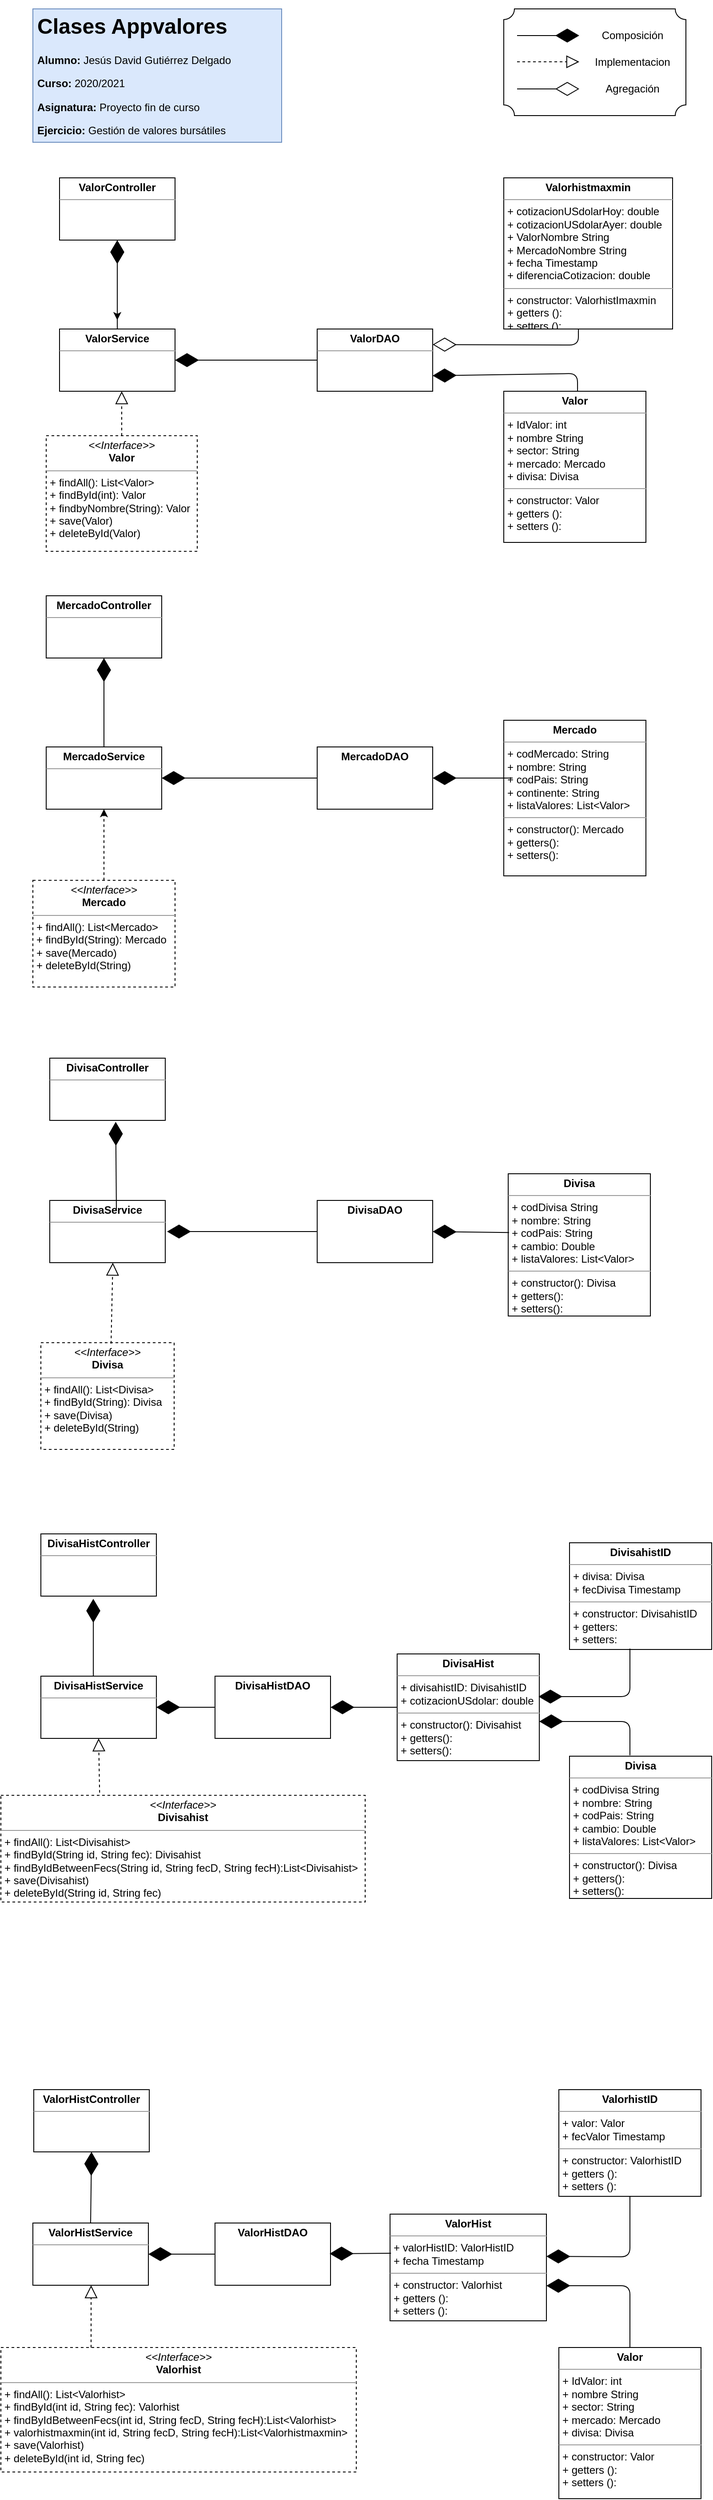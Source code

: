 <mxfile version="14.6.13" type="device"><diagram id="M0HhL15EOe84fmGE7f97" name="Page-1"><mxGraphModel dx="1022" dy="550" grid="1" gridSize="10" guides="1" tooltips="1" connect="1" arrows="1" fold="1" page="1" pageScale="1" pageWidth="827" pageHeight="1169" math="0" shadow="0"><root><mxCell id="0"/><mxCell id="1" parent="0"/><mxCell id="D5wOQQXLZJchXX-Ra0Hc-1" value="&lt;h1&gt;Clases Appvalores&lt;/h1&gt;&lt;p&gt;&lt;b&gt;Alumno:&lt;/b&gt;&amp;nbsp;Jesús David Gutiérrez Delgado&lt;/p&gt;&lt;p&gt;&lt;b&gt;Curso:&amp;nbsp;&lt;/b&gt;2020/2021&lt;/p&gt;&lt;p&gt;&lt;b&gt;Asignatura:&lt;/b&gt;&amp;nbsp;Proyecto fin de curso&lt;/p&gt;&lt;p&gt;&lt;b&gt;Ejercicio:&lt;/b&gt;&amp;nbsp;Gestión de valores bursátiles&lt;br&gt;&lt;br&gt;&lt;/p&gt;" style="text;html=1;strokeColor=#6c8ebf;fillColor=#dae8fc;spacing=5;spacingTop=-20;whiteSpace=wrap;overflow=hidden;rounded=0;" parent="1" vertex="1"><mxGeometry x="50" y="40" width="280" height="150" as="geometry"/></mxCell><mxCell id="ja9i50WxrOEUuoVvhRzQ-2" value="&lt;p style=&quot;margin: 0px ; margin-top: 4px ; text-align: center&quot;&gt;&lt;i&gt;&amp;lt;&amp;lt;Interface&amp;gt;&amp;gt;&lt;/i&gt;&lt;br&gt;&lt;b&gt;Valor&lt;/b&gt;&lt;/p&gt;&lt;hr size=&quot;1&quot;&gt;&lt;p style=&quot;margin: 0px ; margin-left: 4px&quot;&gt;+ findAll(): List&amp;lt;Valor&amp;gt;&lt;br&gt;+ findById(int): Valor&lt;/p&gt;&lt;p style=&quot;margin: 0px ; margin-left: 4px&quot;&gt;+ findbyNombre(String): Valor&lt;/p&gt;&lt;p style=&quot;margin: 0px ; margin-left: 4px&quot;&gt;+ save(Valor)&lt;/p&gt;&lt;p style=&quot;margin: 0px ; margin-left: 4px&quot;&gt;+ deleteById(Valor)&lt;/p&gt;" style="verticalAlign=top;align=left;overflow=fill;fontSize=12;fontFamily=Helvetica;html=1;dashed=1;" parent="1" vertex="1"><mxGeometry x="65" y="520" width="170" height="130" as="geometry"/></mxCell><mxCell id="iULtR8oTs9GMMmBrVRzX-1" value="&lt;p style=&quot;margin: 0px ; margin-top: 4px ; text-align: center&quot;&gt;&lt;b&gt;Valor&lt;/b&gt;&lt;/p&gt;&lt;hr size=&quot;1&quot;&gt;&lt;p style=&quot;margin: 0px ; margin-left: 4px&quot;&gt;+ IdValor: int&lt;/p&gt;&lt;p style=&quot;margin: 0px ; margin-left: 4px&quot;&gt;+ nombre String&lt;br&gt;&lt;/p&gt;&lt;p style=&quot;margin: 0px ; margin-left: 4px&quot;&gt;+ sector: String&lt;br&gt;&lt;/p&gt;&lt;p style=&quot;margin: 0px ; margin-left: 4px&quot;&gt;+ mercado: Mercado&lt;br&gt;&lt;/p&gt;&lt;p style=&quot;margin: 0px ; margin-left: 4px&quot;&gt;+ divisa: Divisa&lt;/p&gt;&lt;hr size=&quot;1&quot;&gt;&lt;p style=&quot;margin: 0px ; margin-left: 4px&quot;&gt;+ constructor: Valor&lt;/p&gt;&lt;p style=&quot;margin: 0px ; margin-left: 4px&quot;&gt;+ getters ():&amp;nbsp;&lt;br&gt;&lt;/p&gt;&lt;p style=&quot;margin: 0px ; margin-left: 4px&quot;&gt;+ setters ():&amp;nbsp;&lt;/p&gt;" style="verticalAlign=top;align=left;overflow=fill;fontSize=12;fontFamily=Helvetica;html=1;" parent="1" vertex="1"><mxGeometry x="642" y="2670" width="160" height="170" as="geometry"/></mxCell><mxCell id="iULtR8oTs9GMMmBrVRzX-2" value="&lt;p style=&quot;margin: 0px ; margin-top: 4px ; text-align: center&quot;&gt;&lt;b&gt;Mercado&lt;/b&gt;&lt;/p&gt;&lt;hr size=&quot;1&quot;&gt;&lt;p style=&quot;margin: 0px ; margin-left: 4px&quot;&gt;+ codMercado: String&lt;/p&gt;&lt;p style=&quot;margin: 0px ; margin-left: 4px&quot;&gt;+ nombre: String&lt;br&gt;&lt;/p&gt;&lt;p style=&quot;margin: 0px ; margin-left: 4px&quot;&gt;+ codPais: String&lt;br&gt;&lt;/p&gt;&lt;p style=&quot;margin: 0px ; margin-left: 4px&quot;&gt;+ continente: String&lt;br&gt;&lt;/p&gt;&lt;p style=&quot;margin: 0px ; margin-left: 4px&quot;&gt;+ listaValores: List&amp;lt;Valor&amp;gt;&lt;/p&gt;&lt;hr size=&quot;1&quot;&gt;&lt;p style=&quot;margin: 0px ; margin-left: 4px&quot;&gt;+ constructor(): Mercado&lt;/p&gt;&lt;p style=&quot;margin: 0px ; margin-left: 4px&quot;&gt;+ getters():&lt;br&gt;&lt;/p&gt;&lt;p style=&quot;margin: 0px ; margin-left: 4px&quot;&gt;+ setters():&lt;br&gt;&lt;/p&gt;&lt;p style=&quot;margin: 0px ; margin-left: 4px&quot;&gt;&lt;br&gt;&lt;/p&gt;&lt;p style=&quot;margin: 0px ; margin-left: 4px&quot;&gt;&lt;br&gt;&lt;/p&gt;&lt;p style=&quot;margin: 0px ; margin-left: 4px&quot;&gt;&lt;br&gt;&lt;/p&gt;" style="verticalAlign=top;align=left;overflow=fill;fontSize=12;fontFamily=Helvetica;html=1;" parent="1" vertex="1"><mxGeometry x="580" y="840" width="160" height="175" as="geometry"/></mxCell><mxCell id="iULtR8oTs9GMMmBrVRzX-3" value="&lt;p style=&quot;margin: 0px ; margin-top: 4px ; text-align: center&quot;&gt;&lt;b&gt;Divisa&lt;/b&gt;&lt;/p&gt;&lt;hr size=&quot;1&quot;&gt;&lt;p style=&quot;margin: 0px ; margin-left: 4px&quot;&gt;+ codDivisa String&lt;/p&gt;&lt;p style=&quot;margin: 0px ; margin-left: 4px&quot;&gt;+ nombre: String&lt;br&gt;&lt;/p&gt;&lt;p style=&quot;margin: 0px ; margin-left: 4px&quot;&gt;+ codPais: String&lt;br&gt;&lt;/p&gt;&lt;p style=&quot;margin: 0px ; margin-left: 4px&quot;&gt;+ cambio: Double&lt;br&gt;&lt;/p&gt;&lt;p style=&quot;margin: 0px ; margin-left: 4px&quot;&gt;+ listaValores: List&amp;lt;Valor&amp;gt;&lt;br&gt;&lt;/p&gt;&lt;hr size=&quot;1&quot;&gt;&lt;p style=&quot;margin: 0px ; margin-left: 4px&quot;&gt;+ constructor(): Divisa&lt;/p&gt;&lt;p style=&quot;margin: 0px ; margin-left: 4px&quot;&gt;+ getters():&lt;br&gt;&lt;/p&gt;&lt;p style=&quot;margin: 0px ; margin-left: 4px&quot;&gt;+ setters():&lt;/p&gt;" style="verticalAlign=top;align=left;overflow=fill;fontSize=12;fontFamily=Helvetica;html=1;" parent="1" vertex="1"><mxGeometry x="654" y="2005" width="160" height="160" as="geometry"/></mxCell><mxCell id="CCh3-SSnQXyFXcgUhFqh-7" style="edgeStyle=orthogonalEdgeStyle;rounded=0;orthogonalLoop=1;jettySize=auto;html=1;entryX=0.5;entryY=1;entryDx=0;entryDy=0;dashed=1;" parent="1" source="sEj-22BC467qYOLQVu6z-1" target="CCh3-SSnQXyFXcgUhFqh-6" edge="1"><mxGeometry relative="1" as="geometry"/></mxCell><mxCell id="sEj-22BC467qYOLQVu6z-1" value="&lt;p style=&quot;margin: 0px ; margin-top: 4px ; text-align: center&quot;&gt;&lt;i&gt;&amp;lt;&amp;lt;Interface&amp;gt;&amp;gt;&lt;/i&gt;&lt;br&gt;&lt;b&gt;Mercado&lt;/b&gt;&lt;/p&gt;&lt;hr size=&quot;1&quot;&gt;&lt;p style=&quot;margin: 0px 0px 0px 4px&quot;&gt;+ findAll(): List&amp;lt;Mercado&amp;gt;&lt;br&gt;+ findById(String): Mercado&lt;/p&gt;&lt;p style=&quot;margin: 0px 0px 0px 4px&quot;&gt;+ save(Mercado)&lt;/p&gt;&lt;p style=&quot;margin: 0px 0px 0px 4px&quot;&gt;+ deleteById(String)&lt;/p&gt;" style="verticalAlign=top;align=left;overflow=fill;fontSize=12;fontFamily=Helvetica;html=1;dashed=1;" parent="1" vertex="1"><mxGeometry x="50" y="1020" width="160" height="120" as="geometry"/></mxCell><mxCell id="sEj-22BC467qYOLQVu6z-2" value="&lt;p style=&quot;margin: 0px ; margin-top: 4px ; text-align: center&quot;&gt;&lt;i&gt;&amp;lt;&amp;lt;Interface&amp;gt;&amp;gt;&lt;/i&gt;&lt;br&gt;&lt;b&gt;Divisa&lt;/b&gt;&lt;/p&gt;&lt;hr size=&quot;1&quot;&gt;&lt;p style=&quot;margin: 0px 0px 0px 4px&quot;&gt;+ findAll(): List&amp;lt;Divisa&amp;gt;&lt;br&gt;+ findById(String): Divisa&lt;/p&gt;&lt;p style=&quot;margin: 0px 0px 0px 4px&quot;&gt;+ save(Divisa)&lt;/p&gt;&lt;p style=&quot;margin: 0px 0px 0px 4px&quot;&gt;+ deleteById(String)&lt;/p&gt;" style="verticalAlign=top;align=left;overflow=fill;fontSize=12;fontFamily=Helvetica;html=1;dashed=1;" parent="1" vertex="1"><mxGeometry x="59" y="1540" width="150" height="120" as="geometry"/></mxCell><mxCell id="sEj-22BC467qYOLQVu6z-12" value="&lt;p style=&quot;margin: 0px ; margin-top: 4px ; text-align: center&quot;&gt;&lt;b&gt;ValorHist&lt;/b&gt;&lt;/p&gt;&lt;hr size=&quot;1&quot;&gt;&lt;p style=&quot;margin: 0px ; margin-left: 4px&quot;&gt;+ valorHistID: ValorHistID&lt;/p&gt;&lt;p style=&quot;margin: 0px ; margin-left: 4px&quot;&gt;+ fecha Timestamp&lt;/p&gt;&lt;hr size=&quot;1&quot;&gt;&lt;p style=&quot;margin: 0px ; margin-left: 4px&quot;&gt;+ constructor: Valorhist&lt;/p&gt;&lt;p style=&quot;margin: 0px 0px 0px 4px&quot;&gt;+ getters ():&amp;nbsp;&lt;br&gt;&lt;/p&gt;&lt;p style=&quot;margin: 0px 0px 0px 4px&quot;&gt;+ setters ():&amp;nbsp;&lt;/p&gt;" style="verticalAlign=top;align=left;overflow=fill;fontSize=12;fontFamily=Helvetica;html=1;" parent="1" vertex="1"><mxGeometry x="452" y="2520" width="176" height="120" as="geometry"/></mxCell><mxCell id="sEj-22BC467qYOLQVu6z-13" value="&lt;p style=&quot;margin: 0px ; margin-top: 4px ; text-align: center&quot;&gt;&lt;b&gt;DivisaHist&lt;/b&gt;&lt;/p&gt;&lt;hr size=&quot;1&quot;&gt;&lt;p style=&quot;margin: 0px ; margin-left: 4px&quot;&gt;+ divisahistID: DivisahistID&lt;/p&gt;&lt;p style=&quot;margin: 0px ; margin-left: 4px&quot;&gt;+ cotizacionUSdolar: double&lt;/p&gt;&lt;hr size=&quot;1&quot;&gt;&lt;p style=&quot;margin: 0px 0px 0px 4px&quot;&gt;+ constructor(): Divisahist&lt;/p&gt;&lt;p style=&quot;margin: 0px 0px 0px 4px&quot;&gt;+ getters():&lt;br&gt;&lt;/p&gt;&lt;p style=&quot;margin: 0px 0px 0px 4px&quot;&gt;+ setters():&lt;/p&gt;" style="verticalAlign=top;align=left;overflow=fill;fontSize=12;fontFamily=Helvetica;html=1;" parent="1" vertex="1"><mxGeometry x="460" y="1890" width="160" height="120" as="geometry"/></mxCell><mxCell id="31oM7BUeYAXzebiBjpgu-1" value="&lt;p style=&quot;margin: 0px ; margin-top: 4px ; text-align: center&quot;&gt;&lt;b&gt;ValorhistID&lt;/b&gt;&lt;/p&gt;&lt;hr size=&quot;1&quot;&gt;&lt;p style=&quot;margin: 0px ; margin-left: 4px&quot;&gt;+ valor: Valor&lt;/p&gt;&lt;p style=&quot;margin: 0px ; margin-left: 4px&quot;&gt;+ fecValor Timestamp&lt;/p&gt;&lt;hr size=&quot;1&quot;&gt;&lt;p style=&quot;margin: 0px ; margin-left: 4px&quot;&gt;+ constructor: ValorhistID&lt;/p&gt;&lt;p style=&quot;margin: 0px 0px 0px 4px&quot;&gt;+ getters ():&amp;nbsp;&lt;br&gt;&lt;/p&gt;&lt;p style=&quot;margin: 0px 0px 0px 4px&quot;&gt;+ setters ():&amp;nbsp;&lt;/p&gt;" style="verticalAlign=top;align=left;overflow=fill;fontSize=12;fontFamily=Helvetica;html=1;" parent="1" vertex="1"><mxGeometry x="642" y="2380" width="160" height="120" as="geometry"/></mxCell><mxCell id="31oM7BUeYAXzebiBjpgu-2" value="&lt;p style=&quot;margin: 0px ; margin-top: 4px ; text-align: center&quot;&gt;&lt;b&gt;DivisahistID&lt;/b&gt;&lt;/p&gt;&lt;hr size=&quot;1&quot;&gt;&lt;p style=&quot;margin: 0px ; margin-left: 4px&quot;&gt;+ divisa: Divisa&lt;/p&gt;&lt;p style=&quot;margin: 0px ; margin-left: 4px&quot;&gt;+ fecDivisa Timestamp&lt;/p&gt;&lt;hr size=&quot;1&quot;&gt;&lt;p style=&quot;margin: 0px ; margin-left: 4px&quot;&gt;+ constructor: DivisahistID&lt;/p&gt;&lt;p style=&quot;margin: 0px 0px 0px 4px&quot;&gt;+ getters:&amp;nbsp;&lt;br&gt;&lt;/p&gt;&lt;p style=&quot;margin: 0px 0px 0px 4px&quot;&gt;+ setters:&amp;nbsp;&lt;/p&gt;" style="verticalAlign=top;align=left;overflow=fill;fontSize=12;fontFamily=Helvetica;html=1;" parent="1" vertex="1"><mxGeometry x="654" y="1765" width="160" height="120" as="geometry"/></mxCell><mxCell id="CCh3-SSnQXyFXcgUhFqh-1" value="&lt;p style=&quot;margin: 0px ; margin-top: 4px ; text-align: center&quot;&gt;&lt;b&gt;Valorhistmaxmin&lt;/b&gt;&lt;/p&gt;&lt;hr size=&quot;1&quot;&gt;&lt;p style=&quot;margin: 0px ; margin-left: 4px&quot;&gt;+ cotizacionUSdolarHoy: double&lt;br&gt;&lt;/p&gt;&lt;p style=&quot;margin: 0px ; margin-left: 4px&quot;&gt;+ cotizacionUSdolarAyer: double&lt;br&gt;&lt;/p&gt;&lt;p style=&quot;margin: 0px ; margin-left: 4px&quot;&gt;+ ValorNombre String&lt;br&gt;&lt;/p&gt;&lt;p style=&quot;margin: 0px ; margin-left: 4px&quot;&gt;+ MercadoNombre String&lt;br&gt;&lt;/p&gt;&lt;p style=&quot;margin: 0px ; margin-left: 4px&quot;&gt;+ fecha Timestamp&lt;br&gt;&lt;/p&gt;&lt;p style=&quot;margin: 0px ; margin-left: 4px&quot;&gt;+ diferenciaCotizacion: double&lt;br&gt;&lt;/p&gt;&lt;hr size=&quot;1&quot;&gt;&lt;p style=&quot;margin: 0px ; margin-left: 4px&quot;&gt;+ constructor: ValorhistImaxmin&lt;/p&gt;&lt;p style=&quot;margin: 0px 0px 0px 4px&quot;&gt;+ getters ():&amp;nbsp;&lt;br&gt;&lt;/p&gt;&lt;p style=&quot;margin: 0px 0px 0px 4px&quot;&gt;+ setters ():&amp;nbsp;&lt;/p&gt;" style="verticalAlign=top;align=left;overflow=fill;fontSize=12;fontFamily=Helvetica;html=1;" parent="1" vertex="1"><mxGeometry x="580" y="230" width="190" height="170" as="geometry"/></mxCell><mxCell id="CCh3-SSnQXyFXcgUhFqh-2" value="&lt;p style=&quot;margin: 0px ; margin-top: 4px ; text-align: center&quot;&gt;&lt;i&gt;&amp;lt;&amp;lt;Interface&amp;gt;&amp;gt;&lt;/i&gt;&lt;br&gt;&lt;b&gt;Divisahist&lt;/b&gt;&lt;/p&gt;&lt;hr size=&quot;1&quot;&gt;&lt;p style=&quot;margin: 0px 0px 0px 4px&quot;&gt;+ findAll(): List&amp;lt;Divisahist&amp;gt;&lt;br&gt;+ findById(String id, String fec): Divisahist&lt;/p&gt;&lt;p style=&quot;margin: 0px 0px 0px 4px&quot;&gt;+ findByIdBetweenFecs&lt;span&gt;(String id, String fecD, String fecH):&lt;/span&gt;&lt;span&gt;List&amp;lt;Divisahist&amp;gt;&lt;/span&gt;&lt;/p&gt;&lt;p style=&quot;margin: 0px 0px 0px 4px&quot;&gt;+ save(Divisahist)&lt;/p&gt;&lt;p style=&quot;margin: 0px 0px 0px 4px&quot;&gt;+ deleteById(String id, String fec)&lt;/p&gt;" style="verticalAlign=top;align=left;overflow=fill;fontSize=12;fontFamily=Helvetica;html=1;dashed=1;" parent="1" vertex="1"><mxGeometry x="14" y="2049" width="410" height="120" as="geometry"/></mxCell><mxCell id="CCh3-SSnQXyFXcgUhFqh-3" value="&lt;p style=&quot;margin: 0px ; margin-top: 4px ; text-align: center&quot;&gt;&lt;i&gt;&amp;lt;&amp;lt;Interface&amp;gt;&amp;gt;&lt;/i&gt;&lt;br&gt;&lt;b&gt;Valorhist&lt;/b&gt;&lt;/p&gt;&lt;hr size=&quot;1&quot;&gt;&lt;p style=&quot;margin: 0px 0px 0px 4px&quot;&gt;+ findAll(): List&amp;lt;Valorhist&amp;gt;&lt;br&gt;+ findById(int id, String fec): Valorhist&lt;/p&gt;&lt;p style=&quot;margin: 0px 0px 0px 4px&quot;&gt;+ findByIdBetweenFecs&lt;span&gt;(int id, String fecD, String fecH):&lt;/span&gt;&lt;span&gt;List&amp;lt;Valorhist&amp;gt;&lt;/span&gt;&lt;/p&gt;&lt;p style=&quot;margin: 0px 0px 0px 4px&quot;&gt;+ valorhistmaxmin(int id, String fecD, String fecH):List&amp;lt;Valorhistmaxmin&amp;gt;&lt;span&gt;&lt;br&gt;&lt;/span&gt;&lt;/p&gt;&lt;p style=&quot;margin: 0px 0px 0px 4px&quot;&gt;+ save(Valorhist)&lt;/p&gt;&lt;p style=&quot;margin: 0px 0px 0px 4px&quot;&gt;+ deleteById(int id, String fec)&lt;/p&gt;" style="verticalAlign=top;align=left;overflow=fill;fontSize=12;fontFamily=Helvetica;html=1;dashed=1;" parent="1" vertex="1"><mxGeometry x="14" y="2670" width="400" height="140" as="geometry"/></mxCell><mxCell id="6aQX88jJs6XCc48SPIS--3" style="edgeStyle=orthogonalEdgeStyle;rounded=0;orthogonalLoop=1;jettySize=auto;html=1;" parent="1" source="CCh3-SSnQXyFXcgUhFqh-4" edge="1"><mxGeometry relative="1" as="geometry"><mxPoint x="145" y="390" as="targetPoint"/></mxGeometry></mxCell><mxCell id="CCh3-SSnQXyFXcgUhFqh-4" value="&lt;p style=&quot;margin: 0px ; margin-top: 4px ; text-align: center&quot;&gt;&lt;b&gt;ValorService&lt;/b&gt;&lt;/p&gt;&lt;hr size=&quot;1&quot;&gt;&lt;p style=&quot;margin: 0px ; margin-left: 4px&quot;&gt;&lt;/p&gt;&lt;p style=&quot;margin: 0px ; margin-left: 4px&quot;&gt;&lt;br&gt;&lt;/p&gt;" style="verticalAlign=top;align=left;overflow=fill;fontSize=12;fontFamily=Helvetica;html=1;" parent="1" vertex="1"><mxGeometry x="80" y="400" width="130" height="70" as="geometry"/></mxCell><mxCell id="CCh3-SSnQXyFXcgUhFqh-6" value="&lt;p style=&quot;margin: 0px ; margin-top: 4px ; text-align: center&quot;&gt;&lt;b&gt;MercadoService&lt;/b&gt;&lt;/p&gt;&lt;hr size=&quot;1&quot;&gt;&lt;p style=&quot;margin: 0px ; margin-left: 4px&quot;&gt;&lt;/p&gt;&lt;p style=&quot;margin: 0px ; margin-left: 4px&quot;&gt;&lt;br&gt;&lt;/p&gt;" style="verticalAlign=top;align=left;overflow=fill;fontSize=12;fontFamily=Helvetica;html=1;" parent="1" vertex="1"><mxGeometry x="65" y="870" width="130" height="70" as="geometry"/></mxCell><mxCell id="CCh3-SSnQXyFXcgUhFqh-8" value="&lt;p style=&quot;margin: 0px ; margin-top: 4px ; text-align: center&quot;&gt;&lt;b&gt;DivisaService&lt;/b&gt;&lt;/p&gt;&lt;hr size=&quot;1&quot;&gt;&lt;p style=&quot;margin: 0px ; margin-left: 4px&quot;&gt;&lt;/p&gt;&lt;p style=&quot;margin: 0px ; margin-left: 4px&quot;&gt;&lt;br&gt;&lt;/p&gt;" style="verticalAlign=top;align=left;overflow=fill;fontSize=12;fontFamily=Helvetica;html=1;" parent="1" vertex="1"><mxGeometry x="69" y="1380" width="130" height="70" as="geometry"/></mxCell><mxCell id="CCh3-SSnQXyFXcgUhFqh-13" value="&lt;p style=&quot;margin: 0px ; margin-top: 4px ; text-align: center&quot;&gt;&lt;b&gt;ValorController&lt;/b&gt;&lt;/p&gt;&lt;hr size=&quot;1&quot;&gt;&lt;p style=&quot;margin: 0px ; margin-left: 4px&quot;&gt;&lt;/p&gt;&lt;p style=&quot;margin: 0px ; margin-left: 4px&quot;&gt;&lt;br&gt;&lt;/p&gt;" style="verticalAlign=top;align=left;overflow=fill;fontSize=12;fontFamily=Helvetica;html=1;" parent="1" vertex="1"><mxGeometry x="80" y="230" width="130" height="70" as="geometry"/></mxCell><mxCell id="CCh3-SSnQXyFXcgUhFqh-14" value="&lt;p style=&quot;margin: 0px ; margin-top: 4px ; text-align: center&quot;&gt;&lt;b&gt;MercadoController&lt;/b&gt;&lt;/p&gt;&lt;hr size=&quot;1&quot;&gt;&lt;p style=&quot;margin: 0px ; margin-left: 4px&quot;&gt;&lt;/p&gt;&lt;p style=&quot;margin: 0px ; margin-left: 4px&quot;&gt;&lt;br&gt;&lt;/p&gt;" style="verticalAlign=top;align=left;overflow=fill;fontSize=12;fontFamily=Helvetica;html=1;" parent="1" vertex="1"><mxGeometry x="65" y="700" width="130" height="70" as="geometry"/></mxCell><mxCell id="CCh3-SSnQXyFXcgUhFqh-15" value="&lt;p style=&quot;margin: 0px ; margin-top: 4px ; text-align: center&quot;&gt;&lt;b&gt;DivisaController&lt;/b&gt;&lt;/p&gt;&lt;hr size=&quot;1&quot;&gt;&lt;p style=&quot;margin: 0px ; margin-left: 4px&quot;&gt;&lt;/p&gt;&lt;p style=&quot;margin: 0px ; margin-left: 4px&quot;&gt;&lt;br&gt;&lt;/p&gt;" style="verticalAlign=top;align=left;overflow=fill;fontSize=12;fontFamily=Helvetica;html=1;" parent="1" vertex="1"><mxGeometry x="69" y="1220" width="130" height="70" as="geometry"/></mxCell><mxCell id="CCh3-SSnQXyFXcgUhFqh-16" value="&lt;p style=&quot;margin: 0px ; margin-top: 4px ; text-align: center&quot;&gt;&lt;b&gt;DivisaHistService&lt;/b&gt;&lt;/p&gt;&lt;hr size=&quot;1&quot;&gt;&lt;p style=&quot;margin: 0px ; margin-left: 4px&quot;&gt;&lt;/p&gt;&lt;p style=&quot;margin: 0px ; margin-left: 4px&quot;&gt;&lt;br&gt;&lt;/p&gt;" style="verticalAlign=top;align=left;overflow=fill;fontSize=12;fontFamily=Helvetica;html=1;" parent="1" vertex="1"><mxGeometry x="59" y="1915" width="130" height="70" as="geometry"/></mxCell><mxCell id="CCh3-SSnQXyFXcgUhFqh-17" value="&lt;p style=&quot;margin: 0px ; margin-top: 4px ; text-align: center&quot;&gt;&lt;b&gt;DivisaHistController&lt;/b&gt;&lt;/p&gt;&lt;hr size=&quot;1&quot;&gt;&lt;p style=&quot;margin: 0px ; margin-left: 4px&quot;&gt;&lt;/p&gt;&lt;p style=&quot;margin: 0px ; margin-left: 4px&quot;&gt;&lt;br&gt;&lt;/p&gt;" style="verticalAlign=top;align=left;overflow=fill;fontSize=12;fontFamily=Helvetica;html=1;" parent="1" vertex="1"><mxGeometry x="59" y="1755" width="130" height="70" as="geometry"/></mxCell><mxCell id="CCh3-SSnQXyFXcgUhFqh-21" value="&lt;p style=&quot;margin: 0px ; margin-top: 4px ; text-align: center&quot;&gt;&lt;b&gt;ValorHistService&lt;/b&gt;&lt;/p&gt;&lt;hr size=&quot;1&quot;&gt;&lt;p style=&quot;margin: 0px ; margin-left: 4px&quot;&gt;&lt;/p&gt;&lt;p style=&quot;margin: 0px ; margin-left: 4px&quot;&gt;&lt;br&gt;&lt;/p&gt;" style="verticalAlign=top;align=left;overflow=fill;fontSize=12;fontFamily=Helvetica;html=1;" parent="1" vertex="1"><mxGeometry x="50" y="2530" width="130" height="70" as="geometry"/></mxCell><mxCell id="CCh3-SSnQXyFXcgUhFqh-24" value="&lt;p style=&quot;margin: 0px ; margin-top: 4px ; text-align: center&quot;&gt;&lt;b&gt;ValorHistController&lt;/b&gt;&lt;/p&gt;&lt;hr size=&quot;1&quot;&gt;&lt;p style=&quot;margin: 0px ; margin-left: 4px&quot;&gt;&lt;/p&gt;&lt;p style=&quot;margin: 0px ; margin-left: 4px&quot;&gt;&lt;br&gt;&lt;/p&gt;" style="verticalAlign=top;align=left;overflow=fill;fontSize=12;fontFamily=Helvetica;html=1;" parent="1" vertex="1"><mxGeometry x="51" y="2380" width="130" height="70" as="geometry"/></mxCell><mxCell id="6aQX88jJs6XCc48SPIS--2" value="" style="endArrow=diamondThin;endFill=1;endSize=24;html=1;exitX=0.5;exitY=0;exitDx=0;exitDy=0;entryX=0.5;entryY=1;entryDx=0;entryDy=0;entryPerimeter=0;" parent="1" source="CCh3-SSnQXyFXcgUhFqh-4" target="CCh3-SSnQXyFXcgUhFqh-13" edge="1"><mxGeometry width="160" relative="1" as="geometry"><mxPoint x="144.5" y="390" as="sourcePoint"/><mxPoint x="145" y="310" as="targetPoint"/></mxGeometry></mxCell><mxCell id="6aQX88jJs6XCc48SPIS--5" value="" style="endArrow=diamondThin;endFill=1;endSize=24;html=1;exitX=0.5;exitY=0;exitDx=0;exitDy=0;entryX=0.5;entryY=1;entryDx=0;entryDy=0;" parent="1" target="CCh3-SSnQXyFXcgUhFqh-14" edge="1"><mxGeometry width="160" relative="1" as="geometry"><mxPoint x="130" y="870" as="sourcePoint"/><mxPoint x="130" y="780" as="targetPoint"/></mxGeometry></mxCell><mxCell id="6aQX88jJs6XCc48SPIS--7" value="" style="endArrow=diamondThin;endFill=1;endSize=24;html=1;exitX=0.5;exitY=0;exitDx=0;exitDy=0;entryX=0.571;entryY=1.024;entryDx=0;entryDy=0;entryPerimeter=0;" parent="1" target="CCh3-SSnQXyFXcgUhFqh-15" edge="1"><mxGeometry width="160" relative="1" as="geometry"><mxPoint x="144" y="1390" as="sourcePoint"/><mxPoint x="144" y="1300" as="targetPoint"/></mxGeometry></mxCell><mxCell id="6aQX88jJs6XCc48SPIS--9" value="" style="endArrow=diamondThin;endFill=1;endSize=24;html=1;entryX=0.454;entryY=1.043;entryDx=0;entryDy=0;entryPerimeter=0;exitX=0.454;exitY=0;exitDx=0;exitDy=0;exitPerimeter=0;" parent="1" source="CCh3-SSnQXyFXcgUhFqh-16" target="CCh3-SSnQXyFXcgUhFqh-17" edge="1"><mxGeometry width="160" relative="1" as="geometry"><mxPoint x="119" y="1905" as="sourcePoint"/><mxPoint x="119" y="1835" as="targetPoint"/></mxGeometry></mxCell><mxCell id="6aQX88jJs6XCc48SPIS--11" value="" style="endArrow=diamondThin;endFill=1;endSize=24;html=1;entryX=0.5;entryY=1;entryDx=0;entryDy=0;exitX=0.5;exitY=0;exitDx=0;exitDy=0;" parent="1" source="CCh3-SSnQXyFXcgUhFqh-21" target="CCh3-SSnQXyFXcgUhFqh-24" edge="1"><mxGeometry width="160" relative="1" as="geometry"><mxPoint x="116" y="2520" as="sourcePoint"/><mxPoint x="116" y="2470" as="targetPoint"/></mxGeometry></mxCell><mxCell id="l8LEh-kcMSrMeJmglo3Y-1" value="" style="endArrow=diamondThin;endFill=1;endSize=24;html=1;exitX=0.5;exitY=1;exitDx=0;exitDy=0;entryX=1;entryY=0.396;entryDx=0;entryDy=0;entryPerimeter=0;" parent="1" source="31oM7BUeYAXzebiBjpgu-1" target="sEj-22BC467qYOLQVu6z-12" edge="1"><mxGeometry width="160" relative="1" as="geometry"><mxPoint x="671.5" y="2564.5" as="sourcePoint"/><mxPoint x="572" y="2564.5" as="targetPoint"/><Array as="points"><mxPoint x="722" y="2568"/></Array></mxGeometry></mxCell><mxCell id="l8LEh-kcMSrMeJmglo3Y-3" value="" style="endArrow=diamondThin;endFill=1;endSize=24;html=1;exitX=0.5;exitY=0;exitDx=0;exitDy=0;entryX=1;entryY=0.671;entryDx=0;entryDy=0;entryPerimeter=0;" parent="1" source="iULtR8oTs9GMMmBrVRzX-1" target="sEj-22BC467qYOLQVu6z-12" edge="1"><mxGeometry width="160" relative="1" as="geometry"><mxPoint x="712" y="2600" as="sourcePoint"/><mxPoint x="632" y="2600.5" as="targetPoint"/><Array as="points"><mxPoint x="722" y="2600.5"/></Array></mxGeometry></mxCell><mxCell id="l8LEh-kcMSrMeJmglo3Y-4" value="" style="endArrow=diamondThin;endFill=1;endSize=24;html=1;entryX=1;entryY=0.5;entryDx=0;entryDy=0;exitX=0;exitY=0.5;exitDx=0;exitDy=0;" parent="1" source="iZ5FxkilPYUdxTMa4_hy-8" target="CCh3-SSnQXyFXcgUhFqh-21" edge="1"><mxGeometry width="160" relative="1" as="geometry"><mxPoint x="240" y="2565" as="sourcePoint"/><mxPoint x="306" y="2565" as="targetPoint"/></mxGeometry></mxCell><mxCell id="l8LEh-kcMSrMeJmglo3Y-5" value="" style="endArrow=diamondThin;endFill=1;endSize=24;html=1;entryX=1;entryY=0.5;entryDx=0;entryDy=0;" parent="1" target="CCh3-SSnQXyFXcgUhFqh-16" edge="1"><mxGeometry width="160" relative="1" as="geometry"><mxPoint x="230" y="1950" as="sourcePoint"/><mxPoint x="209" y="1950" as="targetPoint"/></mxGeometry></mxCell><mxCell id="l8LEh-kcMSrMeJmglo3Y-6" value="" style="endArrow=diamondThin;endFill=1;endSize=24;html=1;exitX=0.425;exitY=-0.006;exitDx=0;exitDy=0;exitPerimeter=0;entryX=1;entryY=0.633;entryDx=0;entryDy=0;entryPerimeter=0;" parent="1" source="iULtR8oTs9GMMmBrVRzX-3" target="sEj-22BC467qYOLQVu6z-13" edge="1"><mxGeometry width="160" relative="1" as="geometry"><mxPoint x="731" y="2000" as="sourcePoint"/><mxPoint x="620" y="1963" as="targetPoint"/><Array as="points"><mxPoint x="722" y="1966"/></Array></mxGeometry></mxCell><mxCell id="l8LEh-kcMSrMeJmglo3Y-7" value="" style="endArrow=diamondThin;endFill=1;endSize=24;html=1;entryX=0.994;entryY=0.4;entryDx=0;entryDy=0;entryPerimeter=0;" parent="1" target="sEj-22BC467qYOLQVu6z-13" edge="1"><mxGeometry width="160" relative="1" as="geometry"><mxPoint x="722" y="1884" as="sourcePoint"/><mxPoint x="604" y="1938" as="targetPoint"/><Array as="points"><mxPoint x="722" y="1938"/></Array></mxGeometry></mxCell><mxCell id="l8LEh-kcMSrMeJmglo3Y-8" value="&lt;p style=&quot;margin: 0px ; margin-top: 4px ; text-align: center&quot;&gt;&lt;b&gt;Valor&lt;/b&gt;&lt;/p&gt;&lt;hr size=&quot;1&quot;&gt;&lt;p style=&quot;margin: 0px ; margin-left: 4px&quot;&gt;+ IdValor: int&lt;/p&gt;&lt;p style=&quot;margin: 0px ; margin-left: 4px&quot;&gt;+ nombre String&lt;br&gt;&lt;/p&gt;&lt;p style=&quot;margin: 0px ; margin-left: 4px&quot;&gt;+ sector: String&lt;br&gt;&lt;/p&gt;&lt;p style=&quot;margin: 0px ; margin-left: 4px&quot;&gt;+ mercado: Mercado&lt;br&gt;&lt;/p&gt;&lt;p style=&quot;margin: 0px ; margin-left: 4px&quot;&gt;+ divisa: Divisa&lt;/p&gt;&lt;hr size=&quot;1&quot;&gt;&lt;p style=&quot;margin: 0px ; margin-left: 4px&quot;&gt;+ constructor: Valor&lt;/p&gt;&lt;p style=&quot;margin: 0px ; margin-left: 4px&quot;&gt;+ getters ():&amp;nbsp;&lt;br&gt;&lt;/p&gt;&lt;p style=&quot;margin: 0px ; margin-left: 4px&quot;&gt;+ setters ():&amp;nbsp;&lt;/p&gt;" style="verticalAlign=top;align=left;overflow=fill;fontSize=12;fontFamily=Helvetica;html=1;" parent="1" vertex="1"><mxGeometry x="580" y="470" width="160" height="170" as="geometry"/></mxCell><mxCell id="l8LEh-kcMSrMeJmglo3Y-9" value="" style="endArrow=diamondThin;endFill=1;endSize=24;html=1;exitX=0.519;exitY=0;exitDx=0;exitDy=0;exitPerimeter=0;entryX=1;entryY=0.75;entryDx=0;entryDy=0;" parent="1" source="l8LEh-kcMSrMeJmglo3Y-8" target="l8LEh-kcMSrMeJmglo3Y-15" edge="1"><mxGeometry width="160" relative="1" as="geometry"><mxPoint x="663" y="459.5" as="sourcePoint"/><mxPoint x="480" y="453" as="targetPoint"/><Array as="points"><mxPoint x="663" y="450"/></Array></mxGeometry></mxCell><mxCell id="l8LEh-kcMSrMeJmglo3Y-11" value="" style="endArrow=diamondThin;endFill=0;endSize=24;html=1;exitX=0.442;exitY=1;exitDx=0;exitDy=0;exitPerimeter=0;entryX=1;entryY=0.25;entryDx=0;entryDy=0;" parent="1" source="CCh3-SSnQXyFXcgUhFqh-1" target="l8LEh-kcMSrMeJmglo3Y-15" edge="1"><mxGeometry width="160" relative="1" as="geometry"><mxPoint x="656" y="400" as="sourcePoint"/><mxPoint x="470" y="418" as="targetPoint"/><Array as="points"><mxPoint x="664" y="418"/></Array></mxGeometry></mxCell><mxCell id="l8LEh-kcMSrMeJmglo3Y-12" value="" style="endArrow=diamondThin;endFill=1;endSize=24;html=1;entryX=1;entryY=0.5;entryDx=0;entryDy=0;" parent="1" target="l8LEh-kcMSrMeJmglo3Y-34" edge="1"><mxGeometry width="160" relative="1" as="geometry"><mxPoint x="590" y="905" as="sourcePoint"/><mxPoint x="530" y="915" as="targetPoint"/><Array as="points"/></mxGeometry></mxCell><mxCell id="l8LEh-kcMSrMeJmglo3Y-13" value="&lt;p style=&quot;margin: 0px ; margin-top: 4px ; text-align: center&quot;&gt;&lt;b&gt;Divisa&lt;/b&gt;&lt;/p&gt;&lt;hr size=&quot;1&quot;&gt;&lt;p style=&quot;margin: 0px ; margin-left: 4px&quot;&gt;+ codDivisa String&lt;/p&gt;&lt;p style=&quot;margin: 0px ; margin-left: 4px&quot;&gt;+ nombre: String&lt;br&gt;&lt;/p&gt;&lt;p style=&quot;margin: 0px ; margin-left: 4px&quot;&gt;+ codPais: String&lt;br&gt;&lt;/p&gt;&lt;p style=&quot;margin: 0px ; margin-left: 4px&quot;&gt;+ cambio: Double&lt;br&gt;&lt;/p&gt;&lt;p style=&quot;margin: 0px ; margin-left: 4px&quot;&gt;+ listaValores: List&amp;lt;Valor&amp;gt;&lt;br&gt;&lt;/p&gt;&lt;hr size=&quot;1&quot;&gt;&lt;p style=&quot;margin: 0px ; margin-left: 4px&quot;&gt;+ constructor(): Divisa&lt;/p&gt;&lt;p style=&quot;margin: 0px ; margin-left: 4px&quot;&gt;+ getters():&lt;br&gt;&lt;/p&gt;&lt;p style=&quot;margin: 0px ; margin-left: 4px&quot;&gt;+ setters():&lt;/p&gt;" style="verticalAlign=top;align=left;overflow=fill;fontSize=12;fontFamily=Helvetica;html=1;" parent="1" vertex="1"><mxGeometry x="585" y="1350" width="160" height="160" as="geometry"/></mxCell><mxCell id="l8LEh-kcMSrMeJmglo3Y-14" value="" style="endArrow=diamondThin;endFill=1;endSize=24;html=1;entryX=1;entryY=0.5;entryDx=0;entryDy=0;exitX=0.006;exitY=0.413;exitDx=0;exitDy=0;exitPerimeter=0;" parent="1" target="l8LEh-kcMSrMeJmglo3Y-37" edge="1" source="l8LEh-kcMSrMeJmglo3Y-13"><mxGeometry width="160" relative="1" as="geometry"><mxPoint x="580" y="1415" as="sourcePoint"/><mxPoint x="490" y="1415" as="targetPoint"/></mxGeometry></mxCell><mxCell id="l8LEh-kcMSrMeJmglo3Y-15" value="&lt;p style=&quot;margin: 0px ; margin-top: 4px ; text-align: center&quot;&gt;&lt;b&gt;ValorDAO&lt;/b&gt;&lt;/p&gt;&lt;hr size=&quot;1&quot;&gt;&lt;p style=&quot;margin: 0px ; margin-left: 4px&quot;&gt;&lt;/p&gt;&lt;p style=&quot;margin: 0px ; margin-left: 4px&quot;&gt;&lt;br&gt;&lt;/p&gt;" style="verticalAlign=top;align=left;overflow=fill;fontSize=12;fontFamily=Helvetica;html=1;" parent="1" vertex="1"><mxGeometry x="370" y="400" width="130" height="70" as="geometry"/></mxCell><mxCell id="l8LEh-kcMSrMeJmglo3Y-16" value="" style="endArrow=diamondThin;endFill=1;endSize=24;html=1;entryX=1;entryY=0.5;entryDx=0;entryDy=0;exitX=0;exitY=0.5;exitDx=0;exitDy=0;" parent="1" source="l8LEh-kcMSrMeJmglo3Y-15" target="CCh3-SSnQXyFXcgUhFqh-4" edge="1"><mxGeometry width="160" relative="1" as="geometry"><mxPoint x="301" y="440" as="sourcePoint"/><mxPoint x="231" y="440" as="targetPoint"/></mxGeometry></mxCell><mxCell id="l8LEh-kcMSrMeJmglo3Y-17" value="" style="verticalLabelPosition=bottom;verticalAlign=top;html=1;shape=mxgraph.basic.plaque;dx=6;" parent="1" vertex="1"><mxGeometry x="580" y="40" width="205" height="120" as="geometry"/></mxCell><mxCell id="l8LEh-kcMSrMeJmglo3Y-18" value="" style="endArrow=diamondThin;endFill=1;endSize=24;html=1;entryX=0.5;entryY=1;entryDx=0;entryDy=0;entryPerimeter=0;" parent="1" edge="1"><mxGeometry width="160" relative="1" as="geometry"><mxPoint x="595" y="70" as="sourcePoint"/><mxPoint x="665" y="70" as="targetPoint"/></mxGeometry></mxCell><mxCell id="l8LEh-kcMSrMeJmglo3Y-19" value="Composición" style="text;html=1;strokeColor=none;fillColor=none;align=center;verticalAlign=middle;whiteSpace=wrap;rounded=0;" parent="1" vertex="1"><mxGeometry x="705" y="60" width="40" height="20" as="geometry"/></mxCell><mxCell id="l8LEh-kcMSrMeJmglo3Y-26" value="" style="endArrow=block;dashed=1;endFill=0;endSize=12;html=1;exitX=0.5;exitY=0;exitDx=0;exitDy=0;" parent="1" source="ja9i50WxrOEUuoVvhRzQ-2" edge="1"><mxGeometry width="160" relative="1" as="geometry"><mxPoint x="149" y="530" as="sourcePoint"/><mxPoint x="150" y="470" as="targetPoint"/></mxGeometry></mxCell><mxCell id="l8LEh-kcMSrMeJmglo3Y-27" value="Implementacion" style="text;html=1;strokeColor=none;fillColor=none;align=center;verticalAlign=middle;whiteSpace=wrap;rounded=0;" parent="1" vertex="1"><mxGeometry x="705" y="90" width="40" height="20" as="geometry"/></mxCell><mxCell id="l8LEh-kcMSrMeJmglo3Y-28" value="" style="endArrow=block;dashed=1;endFill=0;endSize=12;html=1;" parent="1" edge="1"><mxGeometry width="160" relative="1" as="geometry"><mxPoint x="595" y="99.5" as="sourcePoint"/><mxPoint x="665" y="99.5" as="targetPoint"/></mxGeometry></mxCell><mxCell id="l8LEh-kcMSrMeJmglo3Y-30" value="" style="endArrow=diamondThin;endFill=0;endSize=24;html=1;" parent="1" edge="1"><mxGeometry width="160" relative="1" as="geometry"><mxPoint x="595" y="130" as="sourcePoint"/><mxPoint x="665" y="130" as="targetPoint"/></mxGeometry></mxCell><mxCell id="l8LEh-kcMSrMeJmglo3Y-31" value="Agregación" style="text;html=1;strokeColor=none;fillColor=none;align=center;verticalAlign=middle;whiteSpace=wrap;rounded=0;" parent="1" vertex="1"><mxGeometry x="705" y="120" width="40" height="20" as="geometry"/></mxCell><mxCell id="l8LEh-kcMSrMeJmglo3Y-32" value="" style="endArrow=block;dashed=1;endFill=0;endSize=12;html=1;entryX=0.546;entryY=1;entryDx=0;entryDy=0;entryPerimeter=0;" parent="1" target="CCh3-SSnQXyFXcgUhFqh-8" edge="1"><mxGeometry width="160" relative="1" as="geometry"><mxPoint x="138" y="1541" as="sourcePoint"/><mxPoint x="134" y="1450" as="targetPoint"/></mxGeometry></mxCell><mxCell id="l8LEh-kcMSrMeJmglo3Y-34" value="&lt;p style=&quot;margin: 0px ; margin-top: 4px ; text-align: center&quot;&gt;&lt;b&gt;MercadoDAO&lt;/b&gt;&lt;/p&gt;" style="verticalAlign=top;align=left;overflow=fill;fontSize=12;fontFamily=Helvetica;html=1;" parent="1" vertex="1"><mxGeometry x="370" y="870" width="130" height="70" as="geometry"/></mxCell><mxCell id="l8LEh-kcMSrMeJmglo3Y-35" value="" style="endArrow=diamondThin;endFill=1;endSize=24;html=1;entryX=1;entryY=0.5;entryDx=0;entryDy=0;exitX=0;exitY=0.5;exitDx=0;exitDy=0;" parent="1" source="l8LEh-kcMSrMeJmglo3Y-34" target="CCh3-SSnQXyFXcgUhFqh-6" edge="1"><mxGeometry width="160" relative="1" as="geometry"><mxPoint x="330" y="905" as="sourcePoint"/><mxPoint x="204" y="904.5" as="targetPoint"/><Array as="points"/></mxGeometry></mxCell><mxCell id="l8LEh-kcMSrMeJmglo3Y-37" value="&lt;p style=&quot;margin: 0px ; margin-top: 4px ; text-align: center&quot;&gt;&lt;b&gt;DivisaDAO&lt;/b&gt;&lt;/p&gt;" style="verticalAlign=top;align=left;overflow=fill;fontSize=12;fontFamily=Helvetica;html=1;" parent="1" vertex="1"><mxGeometry x="370" y="1380" width="130" height="70" as="geometry"/></mxCell><mxCell id="l8LEh-kcMSrMeJmglo3Y-38" value="" style="endArrow=diamondThin;endFill=1;endSize=24;html=1;exitX=0;exitY=0.5;exitDx=0;exitDy=0;" parent="1" source="l8LEh-kcMSrMeJmglo3Y-37" edge="1"><mxGeometry width="160" relative="1" as="geometry"><mxPoint x="310" y="1422" as="sourcePoint"/><mxPoint x="201" y="1415" as="targetPoint"/></mxGeometry></mxCell><mxCell id="iZ5FxkilPYUdxTMa4_hy-2" value="" style="edgeStyle=orthogonalEdgeStyle;rounded=0;orthogonalLoop=1;jettySize=auto;html=1;" edge="1" parent="1" source="iZ5FxkilPYUdxTMa4_hy-1" target="CCh3-SSnQXyFXcgUhFqh-16"><mxGeometry relative="1" as="geometry"/></mxCell><mxCell id="iZ5FxkilPYUdxTMa4_hy-1" value="&lt;p style=&quot;margin: 0px ; margin-top: 4px ; text-align: center&quot;&gt;&lt;b&gt;DivisaHistDAO&lt;/b&gt;&lt;/p&gt;" style="verticalAlign=top;align=left;overflow=fill;fontSize=12;fontFamily=Helvetica;html=1;" vertex="1" parent="1"><mxGeometry x="255" y="1915" width="130" height="70" as="geometry"/></mxCell><mxCell id="iZ5FxkilPYUdxTMa4_hy-6" value="" style="endArrow=diamondThin;endFill=1;endSize=24;html=1;entryX=1;entryY=0.5;entryDx=0;entryDy=0;exitX=0;exitY=0.5;exitDx=0;exitDy=0;" edge="1" parent="1" source="sEj-22BC467qYOLQVu6z-13" target="iZ5FxkilPYUdxTMa4_hy-1"><mxGeometry width="160" relative="1" as="geometry"><mxPoint x="444" y="1949.5" as="sourcePoint"/><mxPoint x="400" y="1949.5" as="targetPoint"/></mxGeometry></mxCell><mxCell id="iZ5FxkilPYUdxTMa4_hy-7" value="" style="endArrow=block;dashed=1;endFill=0;endSize=12;html=1;entryX=0.5;entryY=1;entryDx=0;entryDy=0;exitX=0.271;exitY=-0.025;exitDx=0;exitDy=0;exitPerimeter=0;" edge="1" parent="1" source="CCh3-SSnQXyFXcgUhFqh-2" target="CCh3-SSnQXyFXcgUhFqh-16"><mxGeometry width="160" relative="1" as="geometry"><mxPoint x="120" y="2030" as="sourcePoint"/><mxPoint x="120" y="2010" as="targetPoint"/></mxGeometry></mxCell><mxCell id="iZ5FxkilPYUdxTMa4_hy-8" value="&lt;p style=&quot;margin: 0px ; margin-top: 4px ; text-align: center&quot;&gt;&lt;b&gt;ValorHistDAO&lt;/b&gt;&lt;/p&gt;" style="verticalAlign=top;align=left;overflow=fill;fontSize=12;fontFamily=Helvetica;html=1;" vertex="1" parent="1"><mxGeometry x="255" y="2530" width="130" height="70" as="geometry"/></mxCell><mxCell id="iZ5FxkilPYUdxTMa4_hy-9" value="" style="endArrow=diamondThin;endFill=1;endSize=24;html=1;entryX=1;entryY=0.5;entryDx=0;entryDy=0;exitX=0.006;exitY=0.367;exitDx=0;exitDy=0;exitPerimeter=0;" edge="1" parent="1" source="sEj-22BC467qYOLQVu6z-12"><mxGeometry width="160" relative="1" as="geometry"><mxPoint x="444" y="2564.5" as="sourcePoint"/><mxPoint x="384" y="2564.5" as="targetPoint"/></mxGeometry></mxCell><mxCell id="iZ5FxkilPYUdxTMa4_hy-10" value="" style="endArrow=block;dashed=1;endFill=0;endSize=12;html=1;entryX=0.504;entryY=1;entryDx=0;entryDy=0;entryPerimeter=0;" edge="1" parent="1" target="CCh3-SSnQXyFXcgUhFqh-21"><mxGeometry width="160" relative="1" as="geometry"><mxPoint x="115.5" y="2670" as="sourcePoint"/><mxPoint x="115.5" y="2610" as="targetPoint"/></mxGeometry></mxCell></root></mxGraphModel></diagram></mxfile>